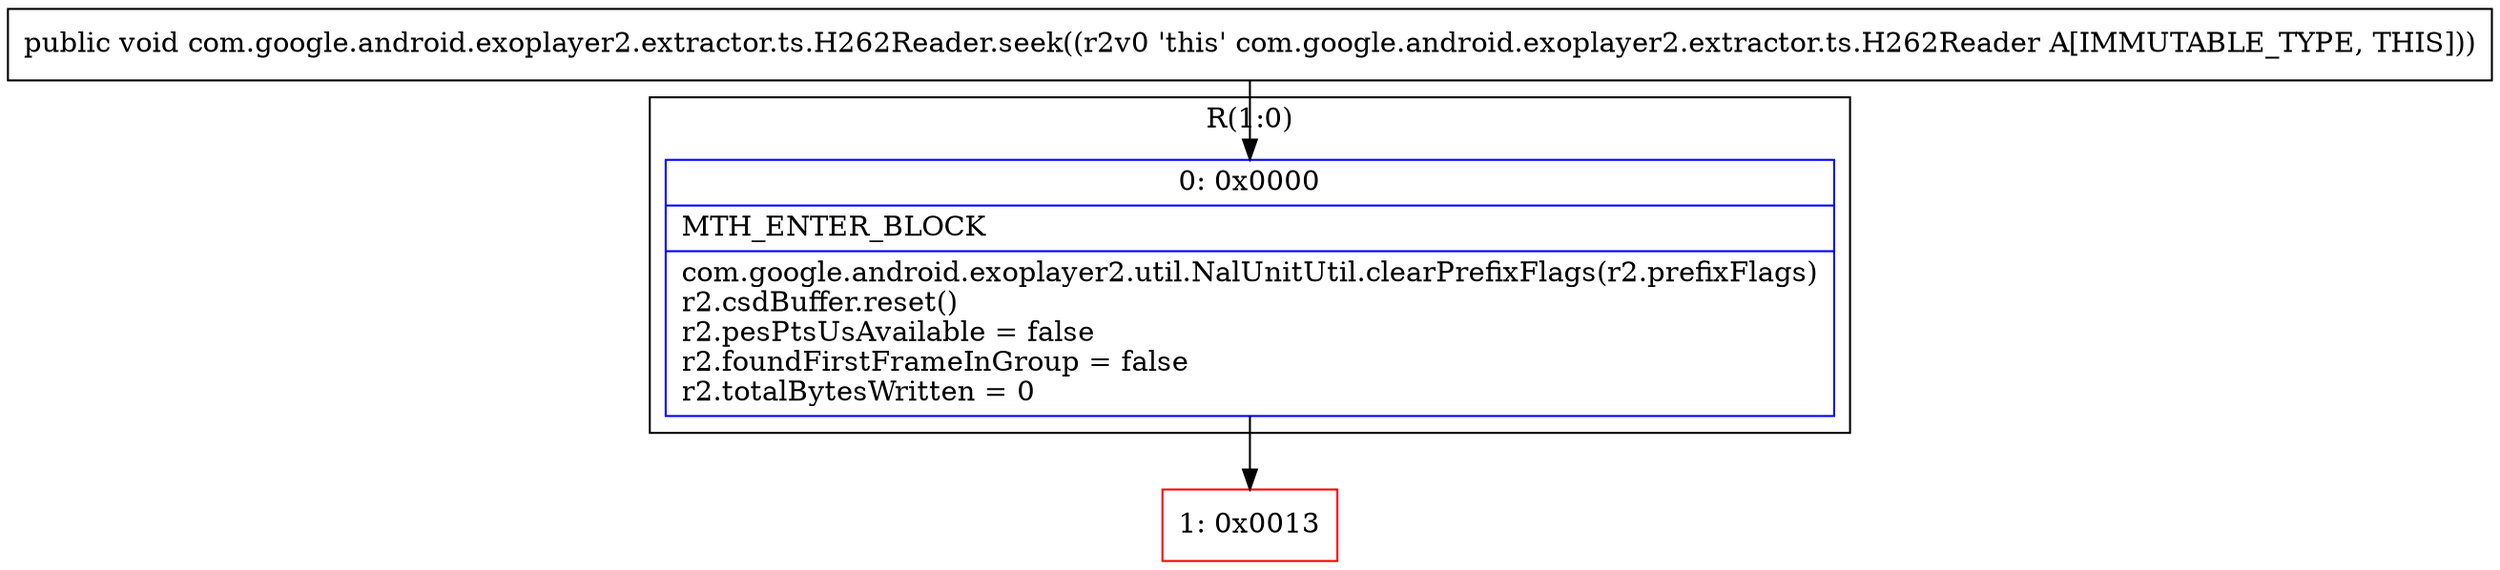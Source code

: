 digraph "CFG forcom.google.android.exoplayer2.extractor.ts.H262Reader.seek()V" {
subgraph cluster_Region_471551657 {
label = "R(1:0)";
node [shape=record,color=blue];
Node_0 [shape=record,label="{0\:\ 0x0000|MTH_ENTER_BLOCK\l|com.google.android.exoplayer2.util.NalUnitUtil.clearPrefixFlags(r2.prefixFlags)\lr2.csdBuffer.reset()\lr2.pesPtsUsAvailable = false\lr2.foundFirstFrameInGroup = false\lr2.totalBytesWritten = 0\l}"];
}
Node_1 [shape=record,color=red,label="{1\:\ 0x0013}"];
MethodNode[shape=record,label="{public void com.google.android.exoplayer2.extractor.ts.H262Reader.seek((r2v0 'this' com.google.android.exoplayer2.extractor.ts.H262Reader A[IMMUTABLE_TYPE, THIS])) }"];
MethodNode -> Node_0;
Node_0 -> Node_1;
}

